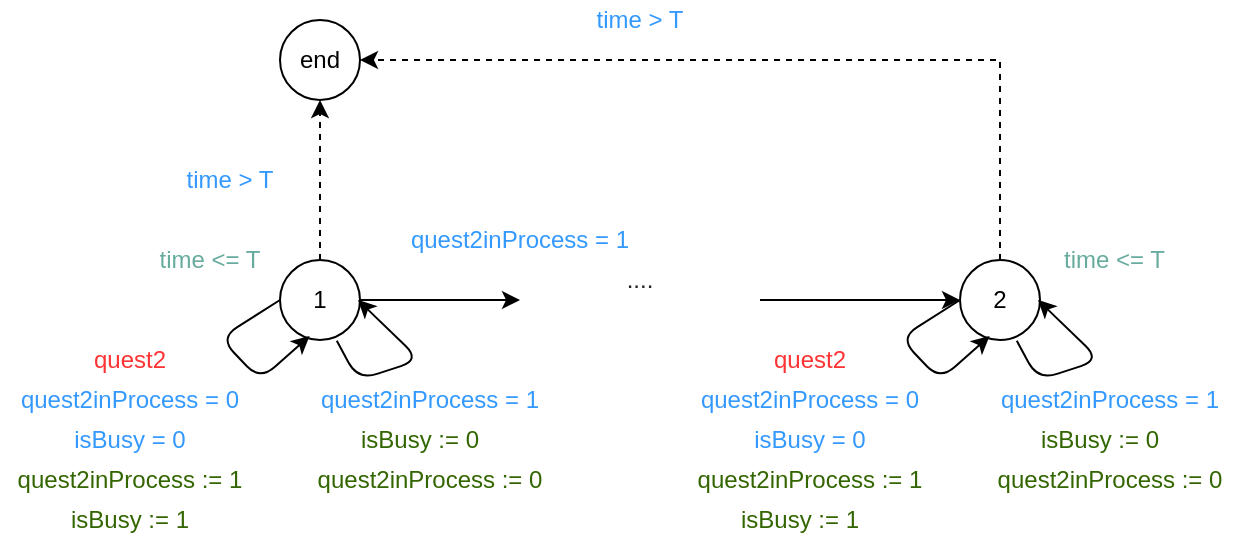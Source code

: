 <mxfile version="13.7.9" type="device"><diagram id="QfbNSQiKLSCTqOn4VS1K" name="Page-1"><mxGraphModel dx="677" dy="391" grid="1" gridSize="10" guides="1" tooltips="1" connect="1" arrows="1" fold="1" page="1" pageScale="1" pageWidth="827" pageHeight="1169" math="0" shadow="0"><root><mxCell id="0"/><mxCell id="1" parent="0"/><mxCell id="wfZjow9AdQvXZvmK6ttu-4" style="edgeStyle=orthogonalEdgeStyle;rounded=0;orthogonalLoop=1;jettySize=auto;html=1;entryX=0.5;entryY=1;entryDx=0;entryDy=0;dashed=1;" parent="1" source="Bz2m0mubHHa_XrgzrZrH-1" target="Bz2m0mubHHa_XrgzrZrH-48" edge="1"><mxGeometry relative="1" as="geometry"/></mxCell><mxCell id="Bz2m0mubHHa_XrgzrZrH-1" value="1" style="ellipse;whiteSpace=wrap;html=1;aspect=fixed;" parent="1" vertex="1"><mxGeometry x="200" y="360" width="40" height="40" as="geometry"/></mxCell><mxCell id="Bz2m0mubHHa_XrgzrZrH-48" value="end" style="ellipse;whiteSpace=wrap;html=1;aspect=fixed;" parent="1" vertex="1"><mxGeometry x="200" y="240" width="40" height="40" as="geometry"/></mxCell><mxCell id="Bz2m0mubHHa_XrgzrZrH-51" value="time &amp;lt;= T" style="text;html=1;strokeColor=none;fillColor=none;align=center;verticalAlign=middle;whiteSpace=wrap;rounded=0;fontColor=#67AB9F;" parent="1" vertex="1"><mxGeometry x="130" y="350" width="70" height="20" as="geometry"/></mxCell><mxCell id="wfZjow9AdQvXZvmK6ttu-14" value="time &amp;gt; T" style="text;html=1;strokeColor=none;fillColor=none;align=center;verticalAlign=middle;whiteSpace=wrap;rounded=0;fontColor=#3399FF;" parent="1" vertex="1"><mxGeometry x="140" y="310" width="70" height="20" as="geometry"/></mxCell><mxCell id="zOzdA3ORoh7bYydEEmK3-1" value="2" style="ellipse;whiteSpace=wrap;html=1;aspect=fixed;" parent="1" vertex="1"><mxGeometry x="540" y="360" width="40" height="40" as="geometry"/></mxCell><mxCell id="zOzdA3ORoh7bYydEEmK3-2" value="time &amp;lt;= T" style="text;html=1;strokeColor=none;fillColor=none;align=left;verticalAlign=middle;whiteSpace=wrap;rounded=0;fontColor=#67AB9F;" parent="1" vertex="1"><mxGeometry x="590" y="350" width="70" height="20" as="geometry"/></mxCell><mxCell id="zOzdA3ORoh7bYydEEmK3-3" style="edgeStyle=orthogonalEdgeStyle;rounded=0;orthogonalLoop=1;jettySize=auto;html=1;dashed=1;exitX=0.5;exitY=0;exitDx=0;exitDy=0;" parent="1" source="zOzdA3ORoh7bYydEEmK3-1" target="Bz2m0mubHHa_XrgzrZrH-48" edge="1"><mxGeometry relative="1" as="geometry"><mxPoint x="510" y="350" as="sourcePoint"/><mxPoint x="510" y="270" as="targetPoint"/><Array as="points"><mxPoint x="560" y="260"/></Array></mxGeometry></mxCell><mxCell id="dIMzDKzUKKAK0fUZjqLf-1" value="quest2" style="text;html=1;strokeColor=none;fillColor=none;align=center;verticalAlign=middle;whiteSpace=wrap;rounded=0;fontColor=#FF3333;" parent="1" vertex="1"><mxGeometry x="105" y="400" width="40" height="20" as="geometry"/></mxCell><mxCell id="dIMzDKzUKKAK0fUZjqLf-8" value="quest2inProcess := 1" style="text;html=1;strokeColor=none;fillColor=none;align=center;verticalAlign=middle;whiteSpace=wrap;rounded=0;labelBackgroundColor=none;fontColor=#336600;" parent="1" vertex="1"><mxGeometry x="60" y="460" width="130" height="20" as="geometry"/></mxCell><mxCell id="dIMzDKzUKKAK0fUZjqLf-10" value="&lt;span style=&quot;&quot;&gt;quest2inProcess = 0&lt;/span&gt;" style="text;html=1;align=center;verticalAlign=middle;whiteSpace=wrap;rounded=0;fontColor=#3399FF;" parent="1" vertex="1"><mxGeometry x="65" y="420" width="120" height="20" as="geometry"/></mxCell><mxCell id="dIMzDKzUKKAK0fUZjqLf-14" value="" style="endArrow=classic;html=1;fontColor=#3399FF;entryX=0.37;entryY=0.95;entryDx=0;entryDy=0;entryPerimeter=0;exitX=0;exitY=0.5;exitDx=0;exitDy=0;" parent="1" source="Bz2m0mubHHa_XrgzrZrH-1" target="Bz2m0mubHHa_XrgzrZrH-1" edge="1"><mxGeometry width="50" height="50" relative="1" as="geometry"><mxPoint x="150" y="430" as="sourcePoint"/><mxPoint x="180" y="410" as="targetPoint"/><Array as="points"><mxPoint x="170" y="399"/><mxPoint x="190" y="420"/></Array></mxGeometry></mxCell><mxCell id="dIMzDKzUKKAK0fUZjqLf-15" value="" style="endArrow=classic;html=1;fontColor=#3399FF;exitX=0.71;exitY=1.01;exitDx=0;exitDy=0;exitPerimeter=0;" parent="1" source="Bz2m0mubHHa_XrgzrZrH-1" edge="1"><mxGeometry width="50" height="50" relative="1" as="geometry"><mxPoint x="215.858" y="375.858" as="sourcePoint"/><mxPoint x="239" y="380" as="targetPoint"/><Array as="points"><mxPoint x="239" y="420"/><mxPoint x="270" y="410"/></Array></mxGeometry></mxCell><mxCell id="dIMzDKzUKKAK0fUZjqLf-17" value="quest2inProcess := 0" style="text;html=1;strokeColor=none;fillColor=none;align=center;verticalAlign=middle;whiteSpace=wrap;rounded=0;labelBackgroundColor=none;fontColor=#336600;" parent="1" vertex="1"><mxGeometry x="210" y="460" width="130" height="20" as="geometry"/></mxCell><mxCell id="dIMzDKzUKKAK0fUZjqLf-18" value="&lt;span&gt;quest2inProcess = 1&lt;/span&gt;" style="text;html=1;align=center;verticalAlign=middle;whiteSpace=wrap;rounded=0;fontColor=#3399FF;" parent="1" vertex="1"><mxGeometry x="215" y="420" width="120" height="20" as="geometry"/></mxCell><mxCell id="dIMzDKzUKKAK0fUZjqLf-20" value="" style="endArrow=classic;html=1;fontColor=#3399FF;exitX=1;exitY=0.5;exitDx=0;exitDy=0;" parent="1" source="Bz2m0mubHHa_XrgzrZrH-1" edge="1"><mxGeometry width="50" height="50" relative="1" as="geometry"><mxPoint x="330" y="380" as="sourcePoint"/><mxPoint x="320" y="380" as="targetPoint"/></mxGeometry></mxCell><mxCell id="dIMzDKzUKKAK0fUZjqLf-21" value="...." style="text;html=1;strokeColor=none;fillColor=none;align=center;verticalAlign=middle;whiteSpace=wrap;rounded=0;fontColor=#242424;" parent="1" vertex="1"><mxGeometry x="360" y="360" width="40" height="20" as="geometry"/></mxCell><mxCell id="dIMzDKzUKKAK0fUZjqLf-22" value="" style="endArrow=classic;html=1;fontColor=#3399FF;" parent="1" target="zOzdA3ORoh7bYydEEmK3-1" edge="1"><mxGeometry width="50" height="50" relative="1" as="geometry"><mxPoint x="440" y="380" as="sourcePoint"/><mxPoint x="540" y="379.8" as="targetPoint"/></mxGeometry></mxCell><mxCell id="dIMzDKzUKKAK0fUZjqLf-31" value="quest2" style="text;html=1;strokeColor=none;fillColor=none;align=center;verticalAlign=middle;whiteSpace=wrap;rounded=0;fontColor=#FF3333;" parent="1" vertex="1"><mxGeometry x="445" y="400" width="40" height="20" as="geometry"/></mxCell><mxCell id="dIMzDKzUKKAK0fUZjqLf-32" value="quest2inProcess := 1" style="text;html=1;strokeColor=none;fillColor=none;align=center;verticalAlign=middle;whiteSpace=wrap;rounded=0;labelBackgroundColor=none;fontColor=#336600;" parent="1" vertex="1"><mxGeometry x="400" y="460" width="130" height="20" as="geometry"/></mxCell><mxCell id="dIMzDKzUKKAK0fUZjqLf-33" value="&lt;span style=&quot;&quot;&gt;quest2inProcess = 0&lt;/span&gt;" style="text;html=1;align=center;verticalAlign=middle;whiteSpace=wrap;rounded=0;fontColor=#3399FF;" parent="1" vertex="1"><mxGeometry x="405" y="420" width="120" height="20" as="geometry"/></mxCell><mxCell id="dIMzDKzUKKAK0fUZjqLf-34" value="" style="endArrow=classic;html=1;fontColor=#3399FF;entryX=0.37;entryY=0.95;entryDx=0;entryDy=0;entryPerimeter=0;exitX=0;exitY=0.5;exitDx=0;exitDy=0;" parent="1" source="zOzdA3ORoh7bYydEEmK3-1" edge="1"><mxGeometry width="50" height="50" relative="1" as="geometry"><mxPoint x="545.858" y="365.858" as="sourcePoint"/><mxPoint x="554.8" y="398" as="targetPoint"/><Array as="points"><mxPoint x="510" y="399"/><mxPoint x="530" y="420"/></Array></mxGeometry></mxCell><mxCell id="dIMzDKzUKKAK0fUZjqLf-35" value="" style="endArrow=classic;html=1;fontColor=#3399FF;exitX=0.71;exitY=1.01;exitDx=0;exitDy=0;exitPerimeter=0;" parent="1" edge="1"><mxGeometry width="50" height="50" relative="1" as="geometry"><mxPoint x="568.4" y="400.4" as="sourcePoint"/><mxPoint x="579" y="380" as="targetPoint"/><Array as="points"><mxPoint x="579" y="420"/><mxPoint x="610" y="410"/></Array></mxGeometry></mxCell><mxCell id="dIMzDKzUKKAK0fUZjqLf-36" value="quest2inProcess := 0" style="text;html=1;strokeColor=none;fillColor=none;align=center;verticalAlign=middle;whiteSpace=wrap;rounded=0;labelBackgroundColor=none;fontColor=#336600;fontStyle=0" parent="1" vertex="1"><mxGeometry x="550" y="460" width="130" height="20" as="geometry"/></mxCell><mxCell id="dIMzDKzUKKAK0fUZjqLf-37" value="&lt;span&gt;quest2inProcess = 1&lt;/span&gt;" style="text;html=1;align=center;verticalAlign=middle;whiteSpace=wrap;rounded=0;fontColor=#3399FF;" parent="1" vertex="1"><mxGeometry x="555" y="420" width="120" height="20" as="geometry"/></mxCell><mxCell id="-zFxRLUiYC0Uaw2TV-Aj-1" value="isBusy = 0" style="text;html=1;strokeColor=none;fillColor=none;align=center;verticalAlign=middle;whiteSpace=wrap;rounded=0;labelBackgroundColor=none;fontColor=#3399FF;" vertex="1" parent="1"><mxGeometry x="60" y="440" width="130" height="20" as="geometry"/></mxCell><mxCell id="-zFxRLUiYC0Uaw2TV-Aj-2" value="isBusy := 0" style="text;html=1;strokeColor=none;fillColor=none;align=center;verticalAlign=middle;whiteSpace=wrap;rounded=0;labelBackgroundColor=none;fontColor=#336600;" vertex="1" parent="1"><mxGeometry x="205" y="440" width="130" height="20" as="geometry"/></mxCell><mxCell id="-zFxRLUiYC0Uaw2TV-Aj-3" value="isBusy := 1" style="text;html=1;strokeColor=none;fillColor=none;align=center;verticalAlign=middle;whiteSpace=wrap;rounded=0;labelBackgroundColor=none;fontColor=#336600;" vertex="1" parent="1"><mxGeometry x="60" y="480" width="130" height="20" as="geometry"/></mxCell><mxCell id="-zFxRLUiYC0Uaw2TV-Aj-4" value="isBusy := 1" style="text;html=1;strokeColor=none;fillColor=none;align=center;verticalAlign=middle;whiteSpace=wrap;rounded=0;labelBackgroundColor=none;fontColor=#336600;" vertex="1" parent="1"><mxGeometry x="395" y="480" width="130" height="20" as="geometry"/></mxCell><mxCell id="-zFxRLUiYC0Uaw2TV-Aj-5" value="isBusy := 0" style="text;html=1;strokeColor=none;fillColor=none;align=center;verticalAlign=middle;whiteSpace=wrap;rounded=0;labelBackgroundColor=none;fontColor=#336600;" vertex="1" parent="1"><mxGeometry x="545" y="440" width="130" height="20" as="geometry"/></mxCell><mxCell id="-zFxRLUiYC0Uaw2TV-Aj-6" value="isBusy = 0" style="text;html=1;strokeColor=none;fillColor=none;align=center;verticalAlign=middle;whiteSpace=wrap;rounded=0;labelBackgroundColor=none;fontColor=#3399FF;" vertex="1" parent="1"><mxGeometry x="400" y="440" width="130" height="20" as="geometry"/></mxCell><mxCell id="-zFxRLUiYC0Uaw2TV-Aj-7" value="&lt;span&gt;quest2inProcess = 1&lt;/span&gt;" style="text;html=1;align=center;verticalAlign=middle;whiteSpace=wrap;rounded=0;fontColor=#3399FF;" vertex="1" parent="1"><mxGeometry x="260" y="340" width="120" height="20" as="geometry"/></mxCell><mxCell id="-zFxRLUiYC0Uaw2TV-Aj-8" value="time &amp;gt; T" style="text;html=1;strokeColor=none;fillColor=none;align=center;verticalAlign=middle;whiteSpace=wrap;rounded=0;fontColor=#3399FF;" vertex="1" parent="1"><mxGeometry x="345" y="230" width="70" height="20" as="geometry"/></mxCell></root></mxGraphModel></diagram></mxfile>